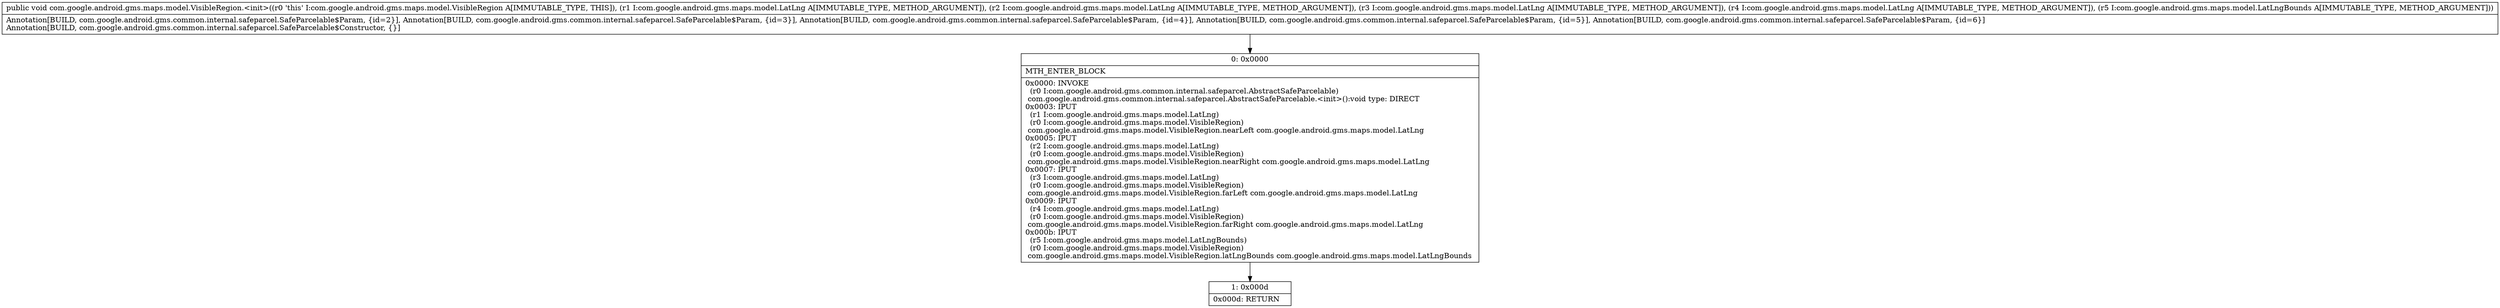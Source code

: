 digraph "CFG forcom.google.android.gms.maps.model.VisibleRegion.\<init\>(Lcom\/google\/android\/gms\/maps\/model\/LatLng;Lcom\/google\/android\/gms\/maps\/model\/LatLng;Lcom\/google\/android\/gms\/maps\/model\/LatLng;Lcom\/google\/android\/gms\/maps\/model\/LatLng;Lcom\/google\/android\/gms\/maps\/model\/LatLngBounds;)V" {
Node_0 [shape=record,label="{0\:\ 0x0000|MTH_ENTER_BLOCK\l|0x0000: INVOKE  \l  (r0 I:com.google.android.gms.common.internal.safeparcel.AbstractSafeParcelable)\l com.google.android.gms.common.internal.safeparcel.AbstractSafeParcelable.\<init\>():void type: DIRECT \l0x0003: IPUT  \l  (r1 I:com.google.android.gms.maps.model.LatLng)\l  (r0 I:com.google.android.gms.maps.model.VisibleRegion)\l com.google.android.gms.maps.model.VisibleRegion.nearLeft com.google.android.gms.maps.model.LatLng \l0x0005: IPUT  \l  (r2 I:com.google.android.gms.maps.model.LatLng)\l  (r0 I:com.google.android.gms.maps.model.VisibleRegion)\l com.google.android.gms.maps.model.VisibleRegion.nearRight com.google.android.gms.maps.model.LatLng \l0x0007: IPUT  \l  (r3 I:com.google.android.gms.maps.model.LatLng)\l  (r0 I:com.google.android.gms.maps.model.VisibleRegion)\l com.google.android.gms.maps.model.VisibleRegion.farLeft com.google.android.gms.maps.model.LatLng \l0x0009: IPUT  \l  (r4 I:com.google.android.gms.maps.model.LatLng)\l  (r0 I:com.google.android.gms.maps.model.VisibleRegion)\l com.google.android.gms.maps.model.VisibleRegion.farRight com.google.android.gms.maps.model.LatLng \l0x000b: IPUT  \l  (r5 I:com.google.android.gms.maps.model.LatLngBounds)\l  (r0 I:com.google.android.gms.maps.model.VisibleRegion)\l com.google.android.gms.maps.model.VisibleRegion.latLngBounds com.google.android.gms.maps.model.LatLngBounds \l}"];
Node_1 [shape=record,label="{1\:\ 0x000d|0x000d: RETURN   \l}"];
MethodNode[shape=record,label="{public void com.google.android.gms.maps.model.VisibleRegion.\<init\>((r0 'this' I:com.google.android.gms.maps.model.VisibleRegion A[IMMUTABLE_TYPE, THIS]), (r1 I:com.google.android.gms.maps.model.LatLng A[IMMUTABLE_TYPE, METHOD_ARGUMENT]), (r2 I:com.google.android.gms.maps.model.LatLng A[IMMUTABLE_TYPE, METHOD_ARGUMENT]), (r3 I:com.google.android.gms.maps.model.LatLng A[IMMUTABLE_TYPE, METHOD_ARGUMENT]), (r4 I:com.google.android.gms.maps.model.LatLng A[IMMUTABLE_TYPE, METHOD_ARGUMENT]), (r5 I:com.google.android.gms.maps.model.LatLngBounds A[IMMUTABLE_TYPE, METHOD_ARGUMENT]))  | Annotation[BUILD, com.google.android.gms.common.internal.safeparcel.SafeParcelable$Param, \{id=2\}], Annotation[BUILD, com.google.android.gms.common.internal.safeparcel.SafeParcelable$Param, \{id=3\}], Annotation[BUILD, com.google.android.gms.common.internal.safeparcel.SafeParcelable$Param, \{id=4\}], Annotation[BUILD, com.google.android.gms.common.internal.safeparcel.SafeParcelable$Param, \{id=5\}], Annotation[BUILD, com.google.android.gms.common.internal.safeparcel.SafeParcelable$Param, \{id=6\}]\lAnnotation[BUILD, com.google.android.gms.common.internal.safeparcel.SafeParcelable$Constructor, \{\}]\l}"];
MethodNode -> Node_0;
Node_0 -> Node_1;
}

